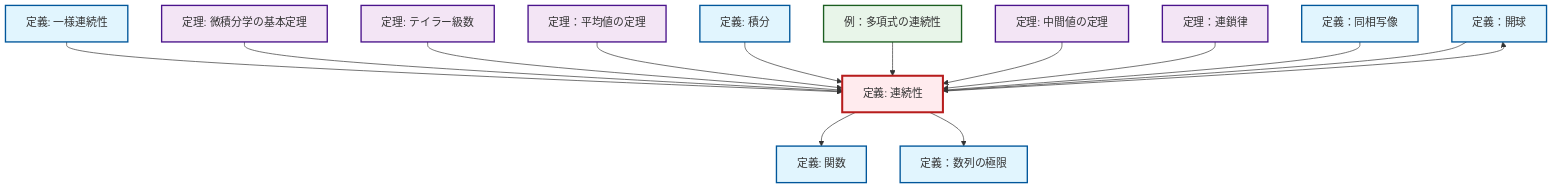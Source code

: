 graph TD
    classDef definition fill:#e1f5fe,stroke:#01579b,stroke-width:2px
    classDef theorem fill:#f3e5f5,stroke:#4a148c,stroke-width:2px
    classDef axiom fill:#fff3e0,stroke:#e65100,stroke-width:2px
    classDef example fill:#e8f5e9,stroke:#1b5e20,stroke-width:2px
    classDef current fill:#ffebee,stroke:#b71c1c,stroke-width:3px
    def-open-ball["定義：開球"]:::definition
    def-integral["定義: 積分"]:::definition
    def-limit["定義：数列の極限"]:::definition
    def-continuity["定義: 連続性"]:::definition
    ex-polynomial-continuity["例：多項式の連続性"]:::example
    thm-taylor-series["定理: テイラー級数"]:::theorem
    def-homeomorphism["定義：同相写像"]:::definition
    thm-intermediate-value["定理: 中間値の定理"]:::theorem
    thm-mean-value["定理：平均値の定理"]:::theorem
    thm-chain-rule["定理：連鎖律"]:::theorem
    thm-fundamental-calculus["定理: 微積分学の基本定理"]:::theorem
    def-function["定義: 関数"]:::definition
    def-uniform-continuity["定義: 一様連続性"]:::definition
    def-continuity --> def-function
    def-continuity --> def-limit
    def-uniform-continuity --> def-continuity
    thm-fundamental-calculus --> def-continuity
    thm-taylor-series --> def-continuity
    thm-mean-value --> def-continuity
    def-integral --> def-continuity
    ex-polynomial-continuity --> def-continuity
    thm-intermediate-value --> def-continuity
    def-continuity --> def-open-ball
    thm-chain-rule --> def-continuity
    def-homeomorphism --> def-continuity
    def-open-ball --> def-continuity
    class def-continuity current